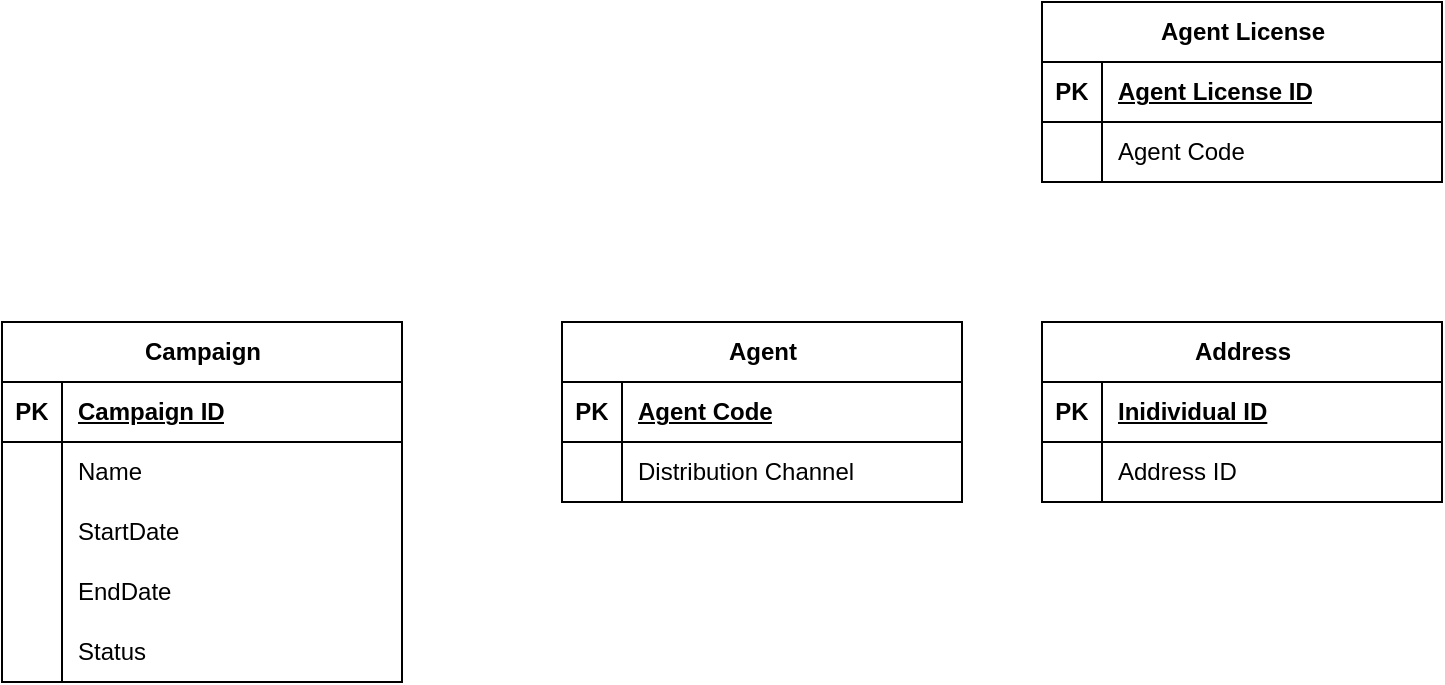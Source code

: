 <mxfile version="24.2.2" type="github">
  <diagram id="C5RBs43oDa-KdzZeNtuy" name="Page-1">
    <mxGraphModel dx="1434" dy="845" grid="1" gridSize="10" guides="1" tooltips="1" connect="1" arrows="1" fold="1" page="1" pageScale="1" pageWidth="827" pageHeight="1169" math="0" shadow="0">
      <root>
        <mxCell id="WIyWlLk6GJQsqaUBKTNV-0" />
        <mxCell id="WIyWlLk6GJQsqaUBKTNV-1" parent="WIyWlLk6GJQsqaUBKTNV-0" />
        <mxCell id="PNf3xziLxtPRPZ5IeeLm-1" value="Agent" style="shape=table;startSize=30;container=1;collapsible=1;childLayout=tableLayout;fixedRows=1;rowLines=0;fontStyle=1;align=center;resizeLast=1;html=1;" vertex="1" parent="WIyWlLk6GJQsqaUBKTNV-1">
          <mxGeometry x="280" y="160" width="200" height="90" as="geometry">
            <mxRectangle x="320" y="160" width="70" height="30" as="alternateBounds" />
          </mxGeometry>
        </mxCell>
        <mxCell id="PNf3xziLxtPRPZ5IeeLm-2" value="" style="shape=tableRow;horizontal=0;startSize=0;swimlaneHead=0;swimlaneBody=0;fillColor=none;collapsible=0;dropTarget=0;points=[[0,0.5],[1,0.5]];portConstraint=eastwest;top=0;left=0;right=0;bottom=1;" vertex="1" parent="PNf3xziLxtPRPZ5IeeLm-1">
          <mxGeometry y="30" width="200" height="30" as="geometry" />
        </mxCell>
        <mxCell id="PNf3xziLxtPRPZ5IeeLm-3" value="PK" style="shape=partialRectangle;connectable=0;fillColor=none;top=0;left=0;bottom=0;right=0;fontStyle=1;overflow=hidden;whiteSpace=wrap;html=1;" vertex="1" parent="PNf3xziLxtPRPZ5IeeLm-2">
          <mxGeometry width="30" height="30" as="geometry">
            <mxRectangle width="30" height="30" as="alternateBounds" />
          </mxGeometry>
        </mxCell>
        <mxCell id="PNf3xziLxtPRPZ5IeeLm-4" value="Agent Code" style="shape=partialRectangle;connectable=0;fillColor=none;top=0;left=0;bottom=0;right=0;align=left;spacingLeft=6;fontStyle=5;overflow=hidden;whiteSpace=wrap;html=1;" vertex="1" parent="PNf3xziLxtPRPZ5IeeLm-2">
          <mxGeometry x="30" width="170" height="30" as="geometry">
            <mxRectangle width="170" height="30" as="alternateBounds" />
          </mxGeometry>
        </mxCell>
        <mxCell id="PNf3xziLxtPRPZ5IeeLm-5" value="" style="shape=tableRow;horizontal=0;startSize=0;swimlaneHead=0;swimlaneBody=0;fillColor=none;collapsible=0;dropTarget=0;points=[[0,0.5],[1,0.5]];portConstraint=eastwest;top=0;left=0;right=0;bottom=0;" vertex="1" parent="PNf3xziLxtPRPZ5IeeLm-1">
          <mxGeometry y="60" width="200" height="30" as="geometry" />
        </mxCell>
        <mxCell id="PNf3xziLxtPRPZ5IeeLm-6" value="" style="shape=partialRectangle;connectable=0;fillColor=none;top=0;left=0;bottom=0;right=0;editable=1;overflow=hidden;whiteSpace=wrap;html=1;" vertex="1" parent="PNf3xziLxtPRPZ5IeeLm-5">
          <mxGeometry width="30" height="30" as="geometry">
            <mxRectangle width="30" height="30" as="alternateBounds" />
          </mxGeometry>
        </mxCell>
        <mxCell id="PNf3xziLxtPRPZ5IeeLm-7" value="Distribution Channel" style="shape=partialRectangle;connectable=0;fillColor=none;top=0;left=0;bottom=0;right=0;align=left;spacingLeft=6;overflow=hidden;whiteSpace=wrap;html=1;" vertex="1" parent="PNf3xziLxtPRPZ5IeeLm-5">
          <mxGeometry x="30" width="170" height="30" as="geometry">
            <mxRectangle width="170" height="30" as="alternateBounds" />
          </mxGeometry>
        </mxCell>
        <mxCell id="PNf3xziLxtPRPZ5IeeLm-14" value="Address" style="shape=table;startSize=30;container=1;collapsible=1;childLayout=tableLayout;fixedRows=1;rowLines=0;fontStyle=1;align=center;resizeLast=1;html=1;" vertex="1" parent="WIyWlLk6GJQsqaUBKTNV-1">
          <mxGeometry x="520" y="160" width="200" height="90" as="geometry">
            <mxRectangle x="320" y="160" width="70" height="30" as="alternateBounds" />
          </mxGeometry>
        </mxCell>
        <mxCell id="PNf3xziLxtPRPZ5IeeLm-15" value="" style="shape=tableRow;horizontal=0;startSize=0;swimlaneHead=0;swimlaneBody=0;fillColor=none;collapsible=0;dropTarget=0;points=[[0,0.5],[1,0.5]];portConstraint=eastwest;top=0;left=0;right=0;bottom=1;" vertex="1" parent="PNf3xziLxtPRPZ5IeeLm-14">
          <mxGeometry y="30" width="200" height="30" as="geometry" />
        </mxCell>
        <mxCell id="PNf3xziLxtPRPZ5IeeLm-16" value="PK" style="shape=partialRectangle;connectable=0;fillColor=none;top=0;left=0;bottom=0;right=0;fontStyle=1;overflow=hidden;whiteSpace=wrap;html=1;" vertex="1" parent="PNf3xziLxtPRPZ5IeeLm-15">
          <mxGeometry width="30" height="30" as="geometry">
            <mxRectangle width="30" height="30" as="alternateBounds" />
          </mxGeometry>
        </mxCell>
        <mxCell id="PNf3xziLxtPRPZ5IeeLm-17" value="Inidividual ID" style="shape=partialRectangle;connectable=0;fillColor=none;top=0;left=0;bottom=0;right=0;align=left;spacingLeft=6;fontStyle=5;overflow=hidden;whiteSpace=wrap;html=1;" vertex="1" parent="PNf3xziLxtPRPZ5IeeLm-15">
          <mxGeometry x="30" width="170" height="30" as="geometry">
            <mxRectangle width="170" height="30" as="alternateBounds" />
          </mxGeometry>
        </mxCell>
        <mxCell id="PNf3xziLxtPRPZ5IeeLm-18" value="" style="shape=tableRow;horizontal=0;startSize=0;swimlaneHead=0;swimlaneBody=0;fillColor=none;collapsible=0;dropTarget=0;points=[[0,0.5],[1,0.5]];portConstraint=eastwest;top=0;left=0;right=0;bottom=0;" vertex="1" parent="PNf3xziLxtPRPZ5IeeLm-14">
          <mxGeometry y="60" width="200" height="30" as="geometry" />
        </mxCell>
        <mxCell id="PNf3xziLxtPRPZ5IeeLm-19" value="" style="shape=partialRectangle;connectable=0;fillColor=none;top=0;left=0;bottom=0;right=0;editable=1;overflow=hidden;whiteSpace=wrap;html=1;" vertex="1" parent="PNf3xziLxtPRPZ5IeeLm-18">
          <mxGeometry width="30" height="30" as="geometry">
            <mxRectangle width="30" height="30" as="alternateBounds" />
          </mxGeometry>
        </mxCell>
        <mxCell id="PNf3xziLxtPRPZ5IeeLm-20" value="Address ID" style="shape=partialRectangle;connectable=0;fillColor=none;top=0;left=0;bottom=0;right=0;align=left;spacingLeft=6;overflow=hidden;whiteSpace=wrap;html=1;" vertex="1" parent="PNf3xziLxtPRPZ5IeeLm-18">
          <mxGeometry x="30" width="170" height="30" as="geometry">
            <mxRectangle width="170" height="30" as="alternateBounds" />
          </mxGeometry>
        </mxCell>
        <mxCell id="PNf3xziLxtPRPZ5IeeLm-21" value="Agent License" style="shape=table;startSize=30;container=1;collapsible=1;childLayout=tableLayout;fixedRows=1;rowLines=0;fontStyle=1;align=center;resizeLast=1;html=1;" vertex="1" parent="WIyWlLk6GJQsqaUBKTNV-1">
          <mxGeometry x="520" width="200" height="90" as="geometry">
            <mxRectangle x="320" y="160" width="70" height="30" as="alternateBounds" />
          </mxGeometry>
        </mxCell>
        <mxCell id="PNf3xziLxtPRPZ5IeeLm-22" value="" style="shape=tableRow;horizontal=0;startSize=0;swimlaneHead=0;swimlaneBody=0;fillColor=none;collapsible=0;dropTarget=0;points=[[0,0.5],[1,0.5]];portConstraint=eastwest;top=0;left=0;right=0;bottom=1;" vertex="1" parent="PNf3xziLxtPRPZ5IeeLm-21">
          <mxGeometry y="30" width="200" height="30" as="geometry" />
        </mxCell>
        <mxCell id="PNf3xziLxtPRPZ5IeeLm-23" value="PK" style="shape=partialRectangle;connectable=0;fillColor=none;top=0;left=0;bottom=0;right=0;fontStyle=1;overflow=hidden;whiteSpace=wrap;html=1;" vertex="1" parent="PNf3xziLxtPRPZ5IeeLm-22">
          <mxGeometry width="30" height="30" as="geometry">
            <mxRectangle width="30" height="30" as="alternateBounds" />
          </mxGeometry>
        </mxCell>
        <mxCell id="PNf3xziLxtPRPZ5IeeLm-24" value="Agent License ID" style="shape=partialRectangle;connectable=0;fillColor=none;top=0;left=0;bottom=0;right=0;align=left;spacingLeft=6;fontStyle=5;overflow=hidden;whiteSpace=wrap;html=1;" vertex="1" parent="PNf3xziLxtPRPZ5IeeLm-22">
          <mxGeometry x="30" width="170" height="30" as="geometry">
            <mxRectangle width="170" height="30" as="alternateBounds" />
          </mxGeometry>
        </mxCell>
        <mxCell id="PNf3xziLxtPRPZ5IeeLm-25" value="" style="shape=tableRow;horizontal=0;startSize=0;swimlaneHead=0;swimlaneBody=0;fillColor=none;collapsible=0;dropTarget=0;points=[[0,0.5],[1,0.5]];portConstraint=eastwest;top=0;left=0;right=0;bottom=0;" vertex="1" parent="PNf3xziLxtPRPZ5IeeLm-21">
          <mxGeometry y="60" width="200" height="30" as="geometry" />
        </mxCell>
        <mxCell id="PNf3xziLxtPRPZ5IeeLm-26" value="" style="shape=partialRectangle;connectable=0;fillColor=none;top=0;left=0;bottom=0;right=0;editable=1;overflow=hidden;whiteSpace=wrap;html=1;" vertex="1" parent="PNf3xziLxtPRPZ5IeeLm-25">
          <mxGeometry width="30" height="30" as="geometry">
            <mxRectangle width="30" height="30" as="alternateBounds" />
          </mxGeometry>
        </mxCell>
        <mxCell id="PNf3xziLxtPRPZ5IeeLm-27" value="Agent Code" style="shape=partialRectangle;connectable=0;fillColor=none;top=0;left=0;bottom=0;right=0;align=left;spacingLeft=6;overflow=hidden;whiteSpace=wrap;html=1;" vertex="1" parent="PNf3xziLxtPRPZ5IeeLm-25">
          <mxGeometry x="30" width="170" height="30" as="geometry">
            <mxRectangle width="170" height="30" as="alternateBounds" />
          </mxGeometry>
        </mxCell>
        <mxCell id="PNf3xziLxtPRPZ5IeeLm-28" value="Campaign" style="shape=table;startSize=30;container=1;collapsible=1;childLayout=tableLayout;fixedRows=1;rowLines=0;fontStyle=1;align=center;resizeLast=1;html=1;" vertex="1" parent="WIyWlLk6GJQsqaUBKTNV-1">
          <mxGeometry y="160" width="200" height="180" as="geometry">
            <mxRectangle x="320" y="160" width="70" height="30" as="alternateBounds" />
          </mxGeometry>
        </mxCell>
        <mxCell id="PNf3xziLxtPRPZ5IeeLm-29" value="" style="shape=tableRow;horizontal=0;startSize=0;swimlaneHead=0;swimlaneBody=0;fillColor=none;collapsible=0;dropTarget=0;points=[[0,0.5],[1,0.5]];portConstraint=eastwest;top=0;left=0;right=0;bottom=1;" vertex="1" parent="PNf3xziLxtPRPZ5IeeLm-28">
          <mxGeometry y="30" width="200" height="30" as="geometry" />
        </mxCell>
        <mxCell id="PNf3xziLxtPRPZ5IeeLm-30" value="PK" style="shape=partialRectangle;connectable=0;fillColor=none;top=0;left=0;bottom=0;right=0;fontStyle=1;overflow=hidden;whiteSpace=wrap;html=1;" vertex="1" parent="PNf3xziLxtPRPZ5IeeLm-29">
          <mxGeometry width="30" height="30" as="geometry">
            <mxRectangle width="30" height="30" as="alternateBounds" />
          </mxGeometry>
        </mxCell>
        <mxCell id="PNf3xziLxtPRPZ5IeeLm-31" value="Campaign ID" style="shape=partialRectangle;connectable=0;fillColor=none;top=0;left=0;bottom=0;right=0;align=left;spacingLeft=6;fontStyle=5;overflow=hidden;whiteSpace=wrap;html=1;" vertex="1" parent="PNf3xziLxtPRPZ5IeeLm-29">
          <mxGeometry x="30" width="170" height="30" as="geometry">
            <mxRectangle width="170" height="30" as="alternateBounds" />
          </mxGeometry>
        </mxCell>
        <mxCell id="PNf3xziLxtPRPZ5IeeLm-32" value="" style="shape=tableRow;horizontal=0;startSize=0;swimlaneHead=0;swimlaneBody=0;fillColor=none;collapsible=0;dropTarget=0;points=[[0,0.5],[1,0.5]];portConstraint=eastwest;top=0;left=0;right=0;bottom=0;" vertex="1" parent="PNf3xziLxtPRPZ5IeeLm-28">
          <mxGeometry y="60" width="200" height="30" as="geometry" />
        </mxCell>
        <mxCell id="PNf3xziLxtPRPZ5IeeLm-33" value="" style="shape=partialRectangle;connectable=0;fillColor=none;top=0;left=0;bottom=0;right=0;editable=1;overflow=hidden;whiteSpace=wrap;html=1;" vertex="1" parent="PNf3xziLxtPRPZ5IeeLm-32">
          <mxGeometry width="30" height="30" as="geometry">
            <mxRectangle width="30" height="30" as="alternateBounds" />
          </mxGeometry>
        </mxCell>
        <mxCell id="PNf3xziLxtPRPZ5IeeLm-34" value="Name" style="shape=partialRectangle;connectable=0;fillColor=none;top=0;left=0;bottom=0;right=0;align=left;spacingLeft=6;overflow=hidden;whiteSpace=wrap;html=1;" vertex="1" parent="PNf3xziLxtPRPZ5IeeLm-32">
          <mxGeometry x="30" width="170" height="30" as="geometry">
            <mxRectangle width="170" height="30" as="alternateBounds" />
          </mxGeometry>
        </mxCell>
        <mxCell id="PNf3xziLxtPRPZ5IeeLm-35" value="" style="shape=tableRow;horizontal=0;startSize=0;swimlaneHead=0;swimlaneBody=0;fillColor=none;collapsible=0;dropTarget=0;points=[[0,0.5],[1,0.5]];portConstraint=eastwest;top=0;left=0;right=0;bottom=0;" vertex="1" parent="PNf3xziLxtPRPZ5IeeLm-28">
          <mxGeometry y="90" width="200" height="30" as="geometry" />
        </mxCell>
        <mxCell id="PNf3xziLxtPRPZ5IeeLm-36" value="" style="shape=partialRectangle;connectable=0;fillColor=none;top=0;left=0;bottom=0;right=0;editable=1;overflow=hidden;whiteSpace=wrap;html=1;" vertex="1" parent="PNf3xziLxtPRPZ5IeeLm-35">
          <mxGeometry width="30" height="30" as="geometry">
            <mxRectangle width="30" height="30" as="alternateBounds" />
          </mxGeometry>
        </mxCell>
        <mxCell id="PNf3xziLxtPRPZ5IeeLm-37" value="StartDate" style="shape=partialRectangle;connectable=0;fillColor=none;top=0;left=0;bottom=0;right=0;align=left;spacingLeft=6;overflow=hidden;whiteSpace=wrap;html=1;" vertex="1" parent="PNf3xziLxtPRPZ5IeeLm-35">
          <mxGeometry x="30" width="170" height="30" as="geometry">
            <mxRectangle width="170" height="30" as="alternateBounds" />
          </mxGeometry>
        </mxCell>
        <mxCell id="PNf3xziLxtPRPZ5IeeLm-38" value="" style="shape=tableRow;horizontal=0;startSize=0;swimlaneHead=0;swimlaneBody=0;fillColor=none;collapsible=0;dropTarget=0;points=[[0,0.5],[1,0.5]];portConstraint=eastwest;top=0;left=0;right=0;bottom=0;" vertex="1" parent="PNf3xziLxtPRPZ5IeeLm-28">
          <mxGeometry y="120" width="200" height="30" as="geometry" />
        </mxCell>
        <mxCell id="PNf3xziLxtPRPZ5IeeLm-39" value="" style="shape=partialRectangle;connectable=0;fillColor=none;top=0;left=0;bottom=0;right=0;editable=1;overflow=hidden;whiteSpace=wrap;html=1;" vertex="1" parent="PNf3xziLxtPRPZ5IeeLm-38">
          <mxGeometry width="30" height="30" as="geometry">
            <mxRectangle width="30" height="30" as="alternateBounds" />
          </mxGeometry>
        </mxCell>
        <mxCell id="PNf3xziLxtPRPZ5IeeLm-40" value="EndDate" style="shape=partialRectangle;connectable=0;fillColor=none;top=0;left=0;bottom=0;right=0;align=left;spacingLeft=6;overflow=hidden;whiteSpace=wrap;html=1;" vertex="1" parent="PNf3xziLxtPRPZ5IeeLm-38">
          <mxGeometry x="30" width="170" height="30" as="geometry">
            <mxRectangle width="170" height="30" as="alternateBounds" />
          </mxGeometry>
        </mxCell>
        <mxCell id="PNf3xziLxtPRPZ5IeeLm-41" value="" style="shape=tableRow;horizontal=0;startSize=0;swimlaneHead=0;swimlaneBody=0;fillColor=none;collapsible=0;dropTarget=0;points=[[0,0.5],[1,0.5]];portConstraint=eastwest;top=0;left=0;right=0;bottom=0;" vertex="1" parent="PNf3xziLxtPRPZ5IeeLm-28">
          <mxGeometry y="150" width="200" height="30" as="geometry" />
        </mxCell>
        <mxCell id="PNf3xziLxtPRPZ5IeeLm-42" value="" style="shape=partialRectangle;connectable=0;fillColor=none;top=0;left=0;bottom=0;right=0;editable=1;overflow=hidden;whiteSpace=wrap;html=1;" vertex="1" parent="PNf3xziLxtPRPZ5IeeLm-41">
          <mxGeometry width="30" height="30" as="geometry">
            <mxRectangle width="30" height="30" as="alternateBounds" />
          </mxGeometry>
        </mxCell>
        <mxCell id="PNf3xziLxtPRPZ5IeeLm-43" value="Status" style="shape=partialRectangle;connectable=0;fillColor=none;top=0;left=0;bottom=0;right=0;align=left;spacingLeft=6;overflow=hidden;whiteSpace=wrap;html=1;" vertex="1" parent="PNf3xziLxtPRPZ5IeeLm-41">
          <mxGeometry x="30" width="170" height="30" as="geometry">
            <mxRectangle width="170" height="30" as="alternateBounds" />
          </mxGeometry>
        </mxCell>
      </root>
    </mxGraphModel>
  </diagram>
</mxfile>
